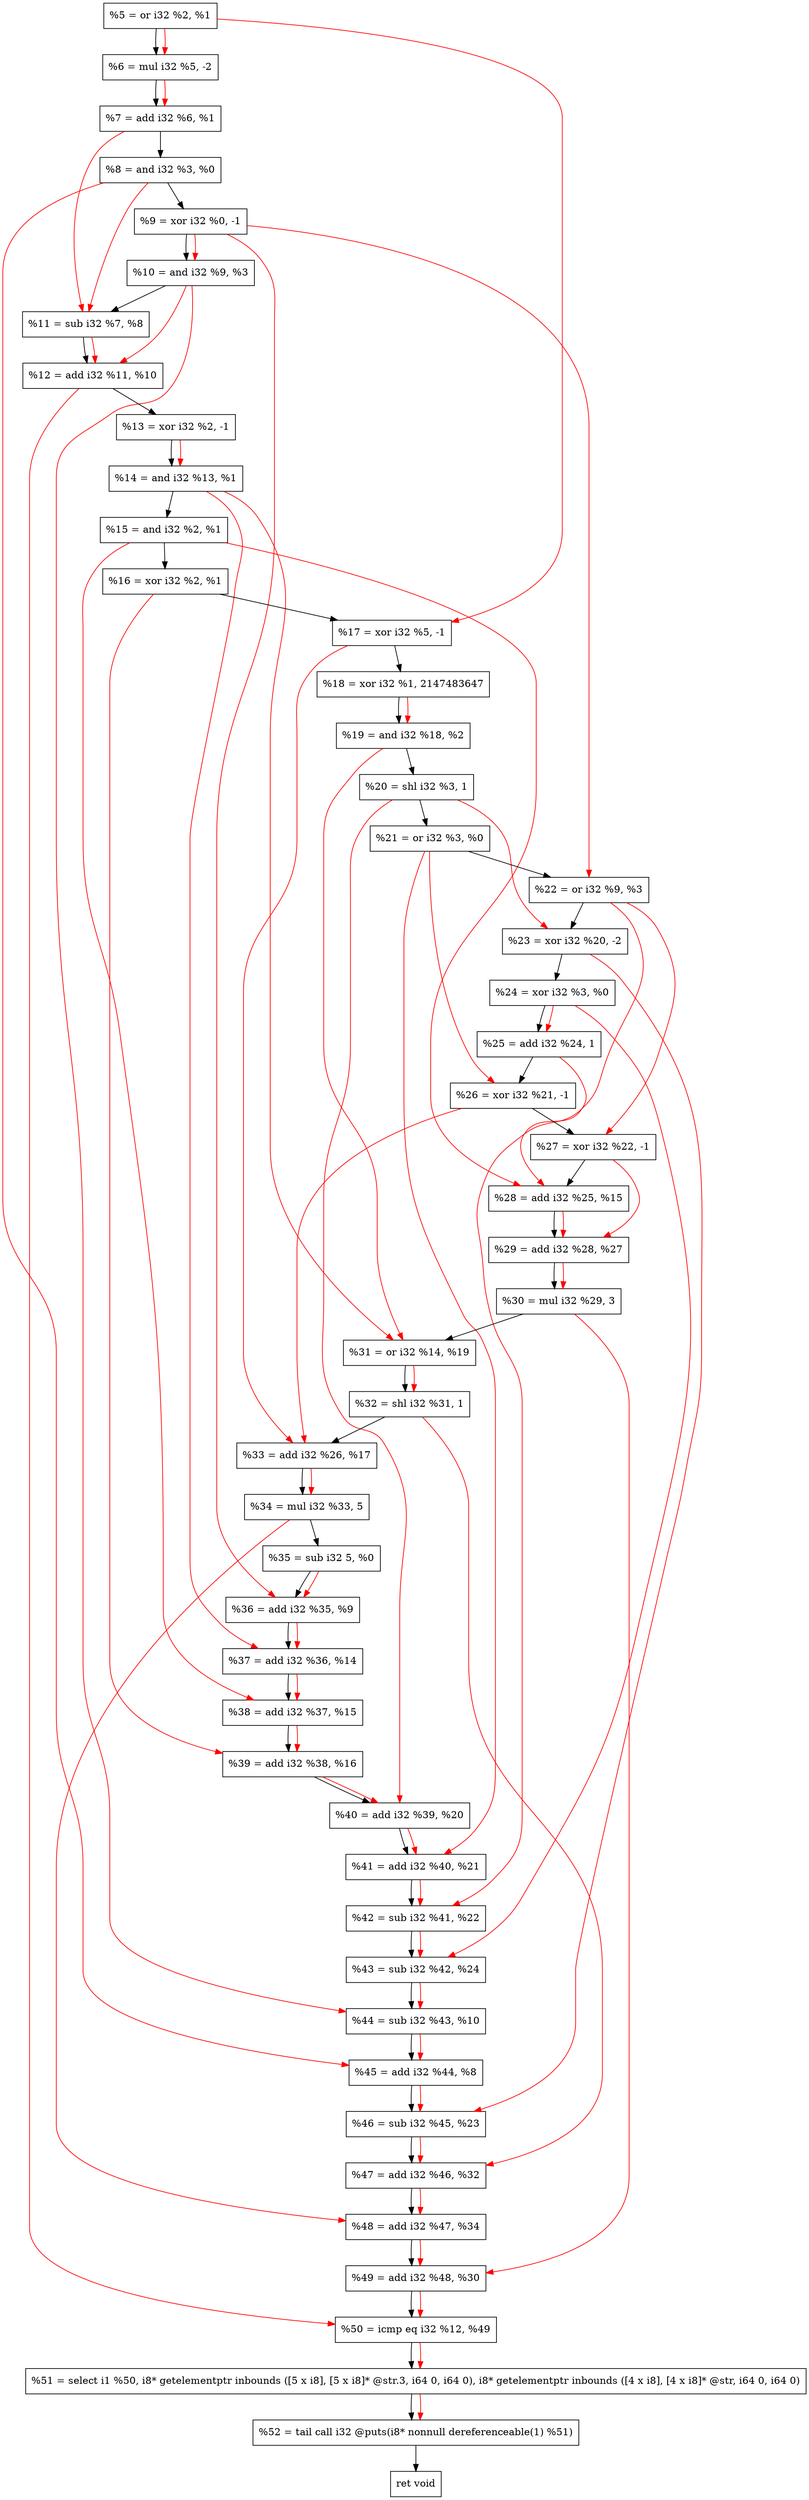 digraph "DFG for'crackme' function" {
	Node0x4fd730[shape=record, label="  %5 = or i32 %2, %1"];
	Node0x4fddb0[shape=record, label="  %6 = mul i32 %5, -2"];
	Node0x4fde20[shape=record, label="  %7 = add i32 %6, %1"];
	Node0x4fde90[shape=record, label="  %8 = and i32 %3, %0"];
	Node0x4fdf30[shape=record, label="  %9 = xor i32 %0, -1"];
	Node0x4fdfa0[shape=record, label="  %10 = and i32 %9, %3"];
	Node0x4fe010[shape=record, label="  %11 = sub i32 %7, %8"];
	Node0x4fe080[shape=record, label="  %12 = add i32 %11, %10"];
	Node0x4fe0f0[shape=record, label="  %13 = xor i32 %2, -1"];
	Node0x4fe160[shape=record, label="  %14 = and i32 %13, %1"];
	Node0x4fe1d0[shape=record, label="  %15 = and i32 %2, %1"];
	Node0x4fe240[shape=record, label="  %16 = xor i32 %2, %1"];
	Node0x4fe2b0[shape=record, label="  %17 = xor i32 %5, -1"];
	Node0x4fe350[shape=record, label="  %18 = xor i32 %1, 2147483647"];
	Node0x4fe3c0[shape=record, label="  %19 = and i32 %18, %2"];
	Node0x4fe460[shape=record, label="  %20 = shl i32 %3, 1"];
	Node0x4fe4d0[shape=record, label="  %21 = or i32 %3, %0"];
	Node0x4fe540[shape=record, label="  %22 = or i32 %9, %3"];
	Node0x4fe5b0[shape=record, label="  %23 = xor i32 %20, -2"];
	Node0x4fe620[shape=record, label="  %24 = xor i32 %3, %0"];
	Node0x4fe690[shape=record, label="  %25 = add i32 %24, 1"];
	Node0x4fe700[shape=record, label="  %26 = xor i32 %21, -1"];
	Node0x4fe770[shape=record, label="  %27 = xor i32 %22, -1"];
	Node0x4fe7e0[shape=record, label="  %28 = add i32 %25, %15"];
	Node0x4fe850[shape=record, label="  %29 = add i32 %28, %27"];
	Node0x4fe8f0[shape=record, label="  %30 = mul i32 %29, 3"];
	Node0x4fe960[shape=record, label="  %31 = or i32 %14, %19"];
	Node0x4fe9d0[shape=record, label="  %32 = shl i32 %31, 1"];
	Node0x4fec50[shape=record, label="  %33 = add i32 %26, %17"];
	Node0x4fecf0[shape=record, label="  %34 = mul i32 %33, 5"];
	Node0x4fed60[shape=record, label="  %35 = sub i32 5, %0"];
	Node0x4fedd0[shape=record, label="  %36 = add i32 %35, %9"];
	Node0x4fee40[shape=record, label="  %37 = add i32 %36, %14"];
	Node0x4feeb0[shape=record, label="  %38 = add i32 %37, %15"];
	Node0x4fef20[shape=record, label="  %39 = add i32 %38, %16"];
	Node0x4fef90[shape=record, label="  %40 = add i32 %39, %20"];
	Node0x4ff000[shape=record, label="  %41 = add i32 %40, %21"];
	Node0x4ff070[shape=record, label="  %42 = sub i32 %41, %22"];
	Node0x4ff0e0[shape=record, label="  %43 = sub i32 %42, %24"];
	Node0x4ff150[shape=record, label="  %44 = sub i32 %43, %10"];
	Node0x4ff1c0[shape=record, label="  %45 = add i32 %44, %8"];
	Node0x4ff230[shape=record, label="  %46 = sub i32 %45, %23"];
	Node0x4ff2a0[shape=record, label="  %47 = add i32 %46, %32"];
	Node0x4ff310[shape=record, label="  %48 = add i32 %47, %34"];
	Node0x4ff380[shape=record, label="  %49 = add i32 %48, %30"];
	Node0x4ff3f0[shape=record, label="  %50 = icmp eq i32 %12, %49"];
	Node0x49e268[shape=record, label="  %51 = select i1 %50, i8* getelementptr inbounds ([5 x i8], [5 x i8]* @str.3, i64 0, i64 0), i8* getelementptr inbounds ([4 x i8], [4 x i8]* @str, i64 0, i64 0)"];
	Node0x4ff890[shape=record, label="  %52 = tail call i32 @puts(i8* nonnull dereferenceable(1) %51)"];
	Node0x4ff8e0[shape=record, label="  ret void"];
	Node0x4fd730 -> Node0x4fddb0;
	Node0x4fddb0 -> Node0x4fde20;
	Node0x4fde20 -> Node0x4fde90;
	Node0x4fde90 -> Node0x4fdf30;
	Node0x4fdf30 -> Node0x4fdfa0;
	Node0x4fdfa0 -> Node0x4fe010;
	Node0x4fe010 -> Node0x4fe080;
	Node0x4fe080 -> Node0x4fe0f0;
	Node0x4fe0f0 -> Node0x4fe160;
	Node0x4fe160 -> Node0x4fe1d0;
	Node0x4fe1d0 -> Node0x4fe240;
	Node0x4fe240 -> Node0x4fe2b0;
	Node0x4fe2b0 -> Node0x4fe350;
	Node0x4fe350 -> Node0x4fe3c0;
	Node0x4fe3c0 -> Node0x4fe460;
	Node0x4fe460 -> Node0x4fe4d0;
	Node0x4fe4d0 -> Node0x4fe540;
	Node0x4fe540 -> Node0x4fe5b0;
	Node0x4fe5b0 -> Node0x4fe620;
	Node0x4fe620 -> Node0x4fe690;
	Node0x4fe690 -> Node0x4fe700;
	Node0x4fe700 -> Node0x4fe770;
	Node0x4fe770 -> Node0x4fe7e0;
	Node0x4fe7e0 -> Node0x4fe850;
	Node0x4fe850 -> Node0x4fe8f0;
	Node0x4fe8f0 -> Node0x4fe960;
	Node0x4fe960 -> Node0x4fe9d0;
	Node0x4fe9d0 -> Node0x4fec50;
	Node0x4fec50 -> Node0x4fecf0;
	Node0x4fecf0 -> Node0x4fed60;
	Node0x4fed60 -> Node0x4fedd0;
	Node0x4fedd0 -> Node0x4fee40;
	Node0x4fee40 -> Node0x4feeb0;
	Node0x4feeb0 -> Node0x4fef20;
	Node0x4fef20 -> Node0x4fef90;
	Node0x4fef90 -> Node0x4ff000;
	Node0x4ff000 -> Node0x4ff070;
	Node0x4ff070 -> Node0x4ff0e0;
	Node0x4ff0e0 -> Node0x4ff150;
	Node0x4ff150 -> Node0x4ff1c0;
	Node0x4ff1c0 -> Node0x4ff230;
	Node0x4ff230 -> Node0x4ff2a0;
	Node0x4ff2a0 -> Node0x4ff310;
	Node0x4ff310 -> Node0x4ff380;
	Node0x4ff380 -> Node0x4ff3f0;
	Node0x4ff3f0 -> Node0x49e268;
	Node0x49e268 -> Node0x4ff890;
	Node0x4ff890 -> Node0x4ff8e0;
edge [color=red]
	Node0x4fd730 -> Node0x4fddb0;
	Node0x4fddb0 -> Node0x4fde20;
	Node0x4fdf30 -> Node0x4fdfa0;
	Node0x4fde20 -> Node0x4fe010;
	Node0x4fde90 -> Node0x4fe010;
	Node0x4fe010 -> Node0x4fe080;
	Node0x4fdfa0 -> Node0x4fe080;
	Node0x4fe0f0 -> Node0x4fe160;
	Node0x4fd730 -> Node0x4fe2b0;
	Node0x4fe350 -> Node0x4fe3c0;
	Node0x4fdf30 -> Node0x4fe540;
	Node0x4fe460 -> Node0x4fe5b0;
	Node0x4fe620 -> Node0x4fe690;
	Node0x4fe4d0 -> Node0x4fe700;
	Node0x4fe540 -> Node0x4fe770;
	Node0x4fe690 -> Node0x4fe7e0;
	Node0x4fe1d0 -> Node0x4fe7e0;
	Node0x4fe7e0 -> Node0x4fe850;
	Node0x4fe770 -> Node0x4fe850;
	Node0x4fe850 -> Node0x4fe8f0;
	Node0x4fe160 -> Node0x4fe960;
	Node0x4fe3c0 -> Node0x4fe960;
	Node0x4fe960 -> Node0x4fe9d0;
	Node0x4fe700 -> Node0x4fec50;
	Node0x4fe2b0 -> Node0x4fec50;
	Node0x4fec50 -> Node0x4fecf0;
	Node0x4fed60 -> Node0x4fedd0;
	Node0x4fdf30 -> Node0x4fedd0;
	Node0x4fedd0 -> Node0x4fee40;
	Node0x4fe160 -> Node0x4fee40;
	Node0x4fee40 -> Node0x4feeb0;
	Node0x4fe1d0 -> Node0x4feeb0;
	Node0x4feeb0 -> Node0x4fef20;
	Node0x4fe240 -> Node0x4fef20;
	Node0x4fef20 -> Node0x4fef90;
	Node0x4fe460 -> Node0x4fef90;
	Node0x4fef90 -> Node0x4ff000;
	Node0x4fe4d0 -> Node0x4ff000;
	Node0x4ff000 -> Node0x4ff070;
	Node0x4fe540 -> Node0x4ff070;
	Node0x4ff070 -> Node0x4ff0e0;
	Node0x4fe620 -> Node0x4ff0e0;
	Node0x4ff0e0 -> Node0x4ff150;
	Node0x4fdfa0 -> Node0x4ff150;
	Node0x4ff150 -> Node0x4ff1c0;
	Node0x4fde90 -> Node0x4ff1c0;
	Node0x4ff1c0 -> Node0x4ff230;
	Node0x4fe5b0 -> Node0x4ff230;
	Node0x4ff230 -> Node0x4ff2a0;
	Node0x4fe9d0 -> Node0x4ff2a0;
	Node0x4ff2a0 -> Node0x4ff310;
	Node0x4fecf0 -> Node0x4ff310;
	Node0x4ff310 -> Node0x4ff380;
	Node0x4fe8f0 -> Node0x4ff380;
	Node0x4fe080 -> Node0x4ff3f0;
	Node0x4ff380 -> Node0x4ff3f0;
	Node0x4ff3f0 -> Node0x49e268;
	Node0x49e268 -> Node0x4ff890;
}
